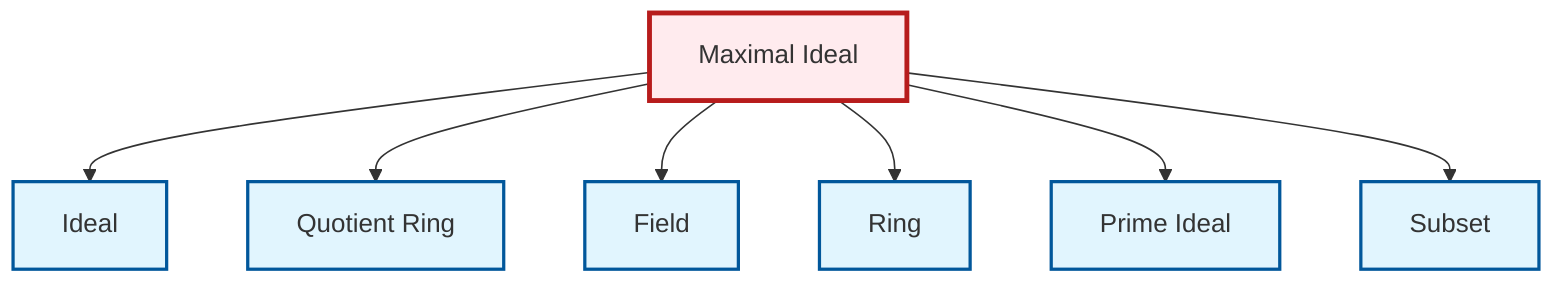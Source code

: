 graph TD
    classDef definition fill:#e1f5fe,stroke:#01579b,stroke-width:2px
    classDef theorem fill:#f3e5f5,stroke:#4a148c,stroke-width:2px
    classDef axiom fill:#fff3e0,stroke:#e65100,stroke-width:2px
    classDef example fill:#e8f5e9,stroke:#1b5e20,stroke-width:2px
    classDef current fill:#ffebee,stroke:#b71c1c,stroke-width:3px
    def-maximal-ideal["Maximal Ideal"]:::definition
    def-ring["Ring"]:::definition
    def-prime-ideal["Prime Ideal"]:::definition
    def-field["Field"]:::definition
    def-ideal["Ideal"]:::definition
    def-subset["Subset"]:::definition
    def-quotient-ring["Quotient Ring"]:::definition
    def-maximal-ideal --> def-ideal
    def-maximal-ideal --> def-quotient-ring
    def-maximal-ideal --> def-field
    def-maximal-ideal --> def-ring
    def-maximal-ideal --> def-prime-ideal
    def-maximal-ideal --> def-subset
    class def-maximal-ideal current